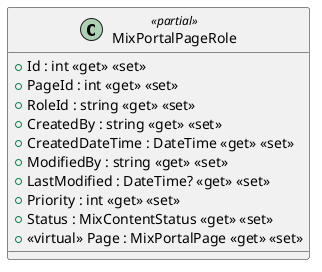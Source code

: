 @startuml
class MixPortalPageRole <<partial>> {
    + Id : int <<get>> <<set>>
    + PageId : int <<get>> <<set>>
    + RoleId : string <<get>> <<set>>
    + CreatedBy : string <<get>> <<set>>
    + CreatedDateTime : DateTime <<get>> <<set>>
    + ModifiedBy : string <<get>> <<set>>
    + LastModified : DateTime? <<get>> <<set>>
    + Priority : int <<get>> <<set>>
    + Status : MixContentStatus <<get>> <<set>>
    + <<virtual>> Page : MixPortalPage <<get>> <<set>>
}
@enduml
